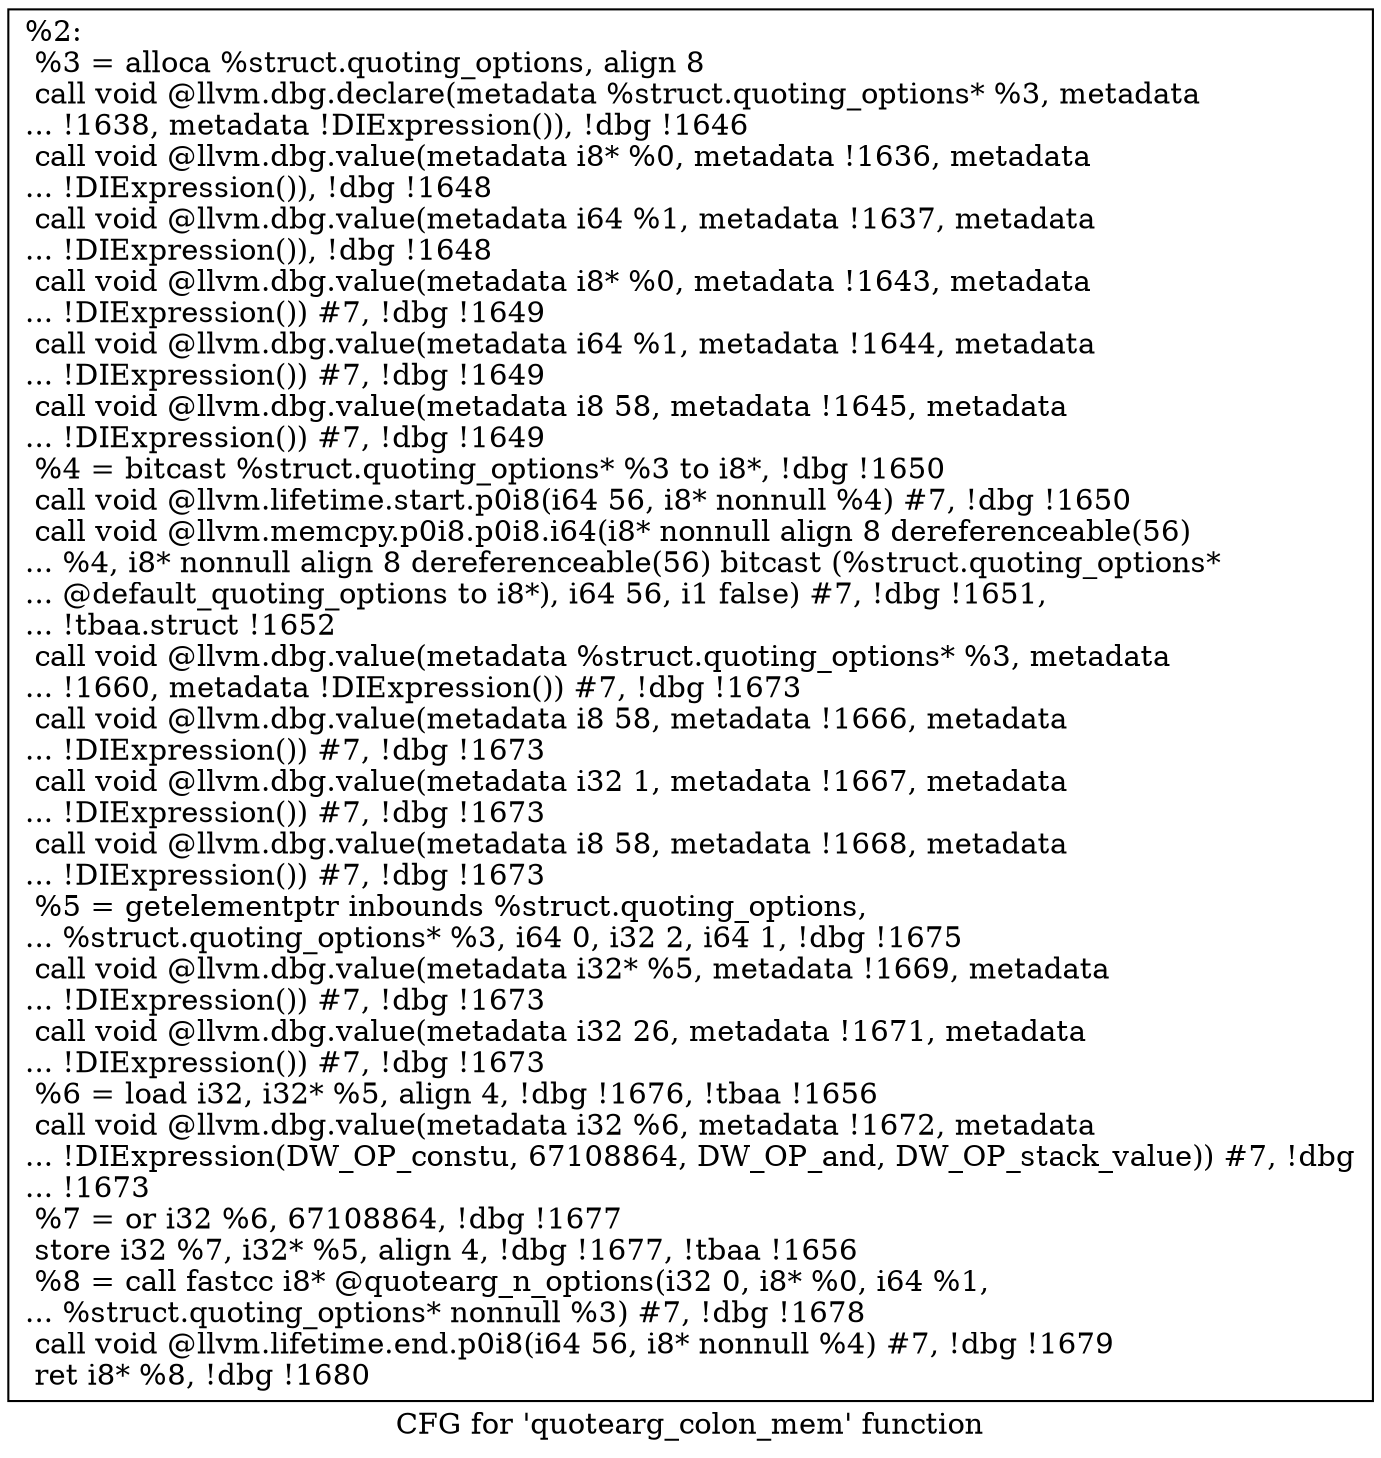digraph "CFG for 'quotearg_colon_mem' function" {
	label="CFG for 'quotearg_colon_mem' function";

	Node0x149bb70 [shape=record,label="{%2:\l  %3 = alloca %struct.quoting_options, align 8\l  call void @llvm.dbg.declare(metadata %struct.quoting_options* %3, metadata\l... !1638, metadata !DIExpression()), !dbg !1646\l  call void @llvm.dbg.value(metadata i8* %0, metadata !1636, metadata\l... !DIExpression()), !dbg !1648\l  call void @llvm.dbg.value(metadata i64 %1, metadata !1637, metadata\l... !DIExpression()), !dbg !1648\l  call void @llvm.dbg.value(metadata i8* %0, metadata !1643, metadata\l... !DIExpression()) #7, !dbg !1649\l  call void @llvm.dbg.value(metadata i64 %1, metadata !1644, metadata\l... !DIExpression()) #7, !dbg !1649\l  call void @llvm.dbg.value(metadata i8 58, metadata !1645, metadata\l... !DIExpression()) #7, !dbg !1649\l  %4 = bitcast %struct.quoting_options* %3 to i8*, !dbg !1650\l  call void @llvm.lifetime.start.p0i8(i64 56, i8* nonnull %4) #7, !dbg !1650\l  call void @llvm.memcpy.p0i8.p0i8.i64(i8* nonnull align 8 dereferenceable(56)\l... %4, i8* nonnull align 8 dereferenceable(56) bitcast (%struct.quoting_options*\l... @default_quoting_options to i8*), i64 56, i1 false) #7, !dbg !1651,\l... !tbaa.struct !1652\l  call void @llvm.dbg.value(metadata %struct.quoting_options* %3, metadata\l... !1660, metadata !DIExpression()) #7, !dbg !1673\l  call void @llvm.dbg.value(metadata i8 58, metadata !1666, metadata\l... !DIExpression()) #7, !dbg !1673\l  call void @llvm.dbg.value(metadata i32 1, metadata !1667, metadata\l... !DIExpression()) #7, !dbg !1673\l  call void @llvm.dbg.value(metadata i8 58, metadata !1668, metadata\l... !DIExpression()) #7, !dbg !1673\l  %5 = getelementptr inbounds %struct.quoting_options,\l... %struct.quoting_options* %3, i64 0, i32 2, i64 1, !dbg !1675\l  call void @llvm.dbg.value(metadata i32* %5, metadata !1669, metadata\l... !DIExpression()) #7, !dbg !1673\l  call void @llvm.dbg.value(metadata i32 26, metadata !1671, metadata\l... !DIExpression()) #7, !dbg !1673\l  %6 = load i32, i32* %5, align 4, !dbg !1676, !tbaa !1656\l  call void @llvm.dbg.value(metadata i32 %6, metadata !1672, metadata\l... !DIExpression(DW_OP_constu, 67108864, DW_OP_and, DW_OP_stack_value)) #7, !dbg\l... !1673\l  %7 = or i32 %6, 67108864, !dbg !1677\l  store i32 %7, i32* %5, align 4, !dbg !1677, !tbaa !1656\l  %8 = call fastcc i8* @quotearg_n_options(i32 0, i8* %0, i64 %1,\l... %struct.quoting_options* nonnull %3) #7, !dbg !1678\l  call void @llvm.lifetime.end.p0i8(i64 56, i8* nonnull %4) #7, !dbg !1679\l  ret i8* %8, !dbg !1680\l}"];
}
